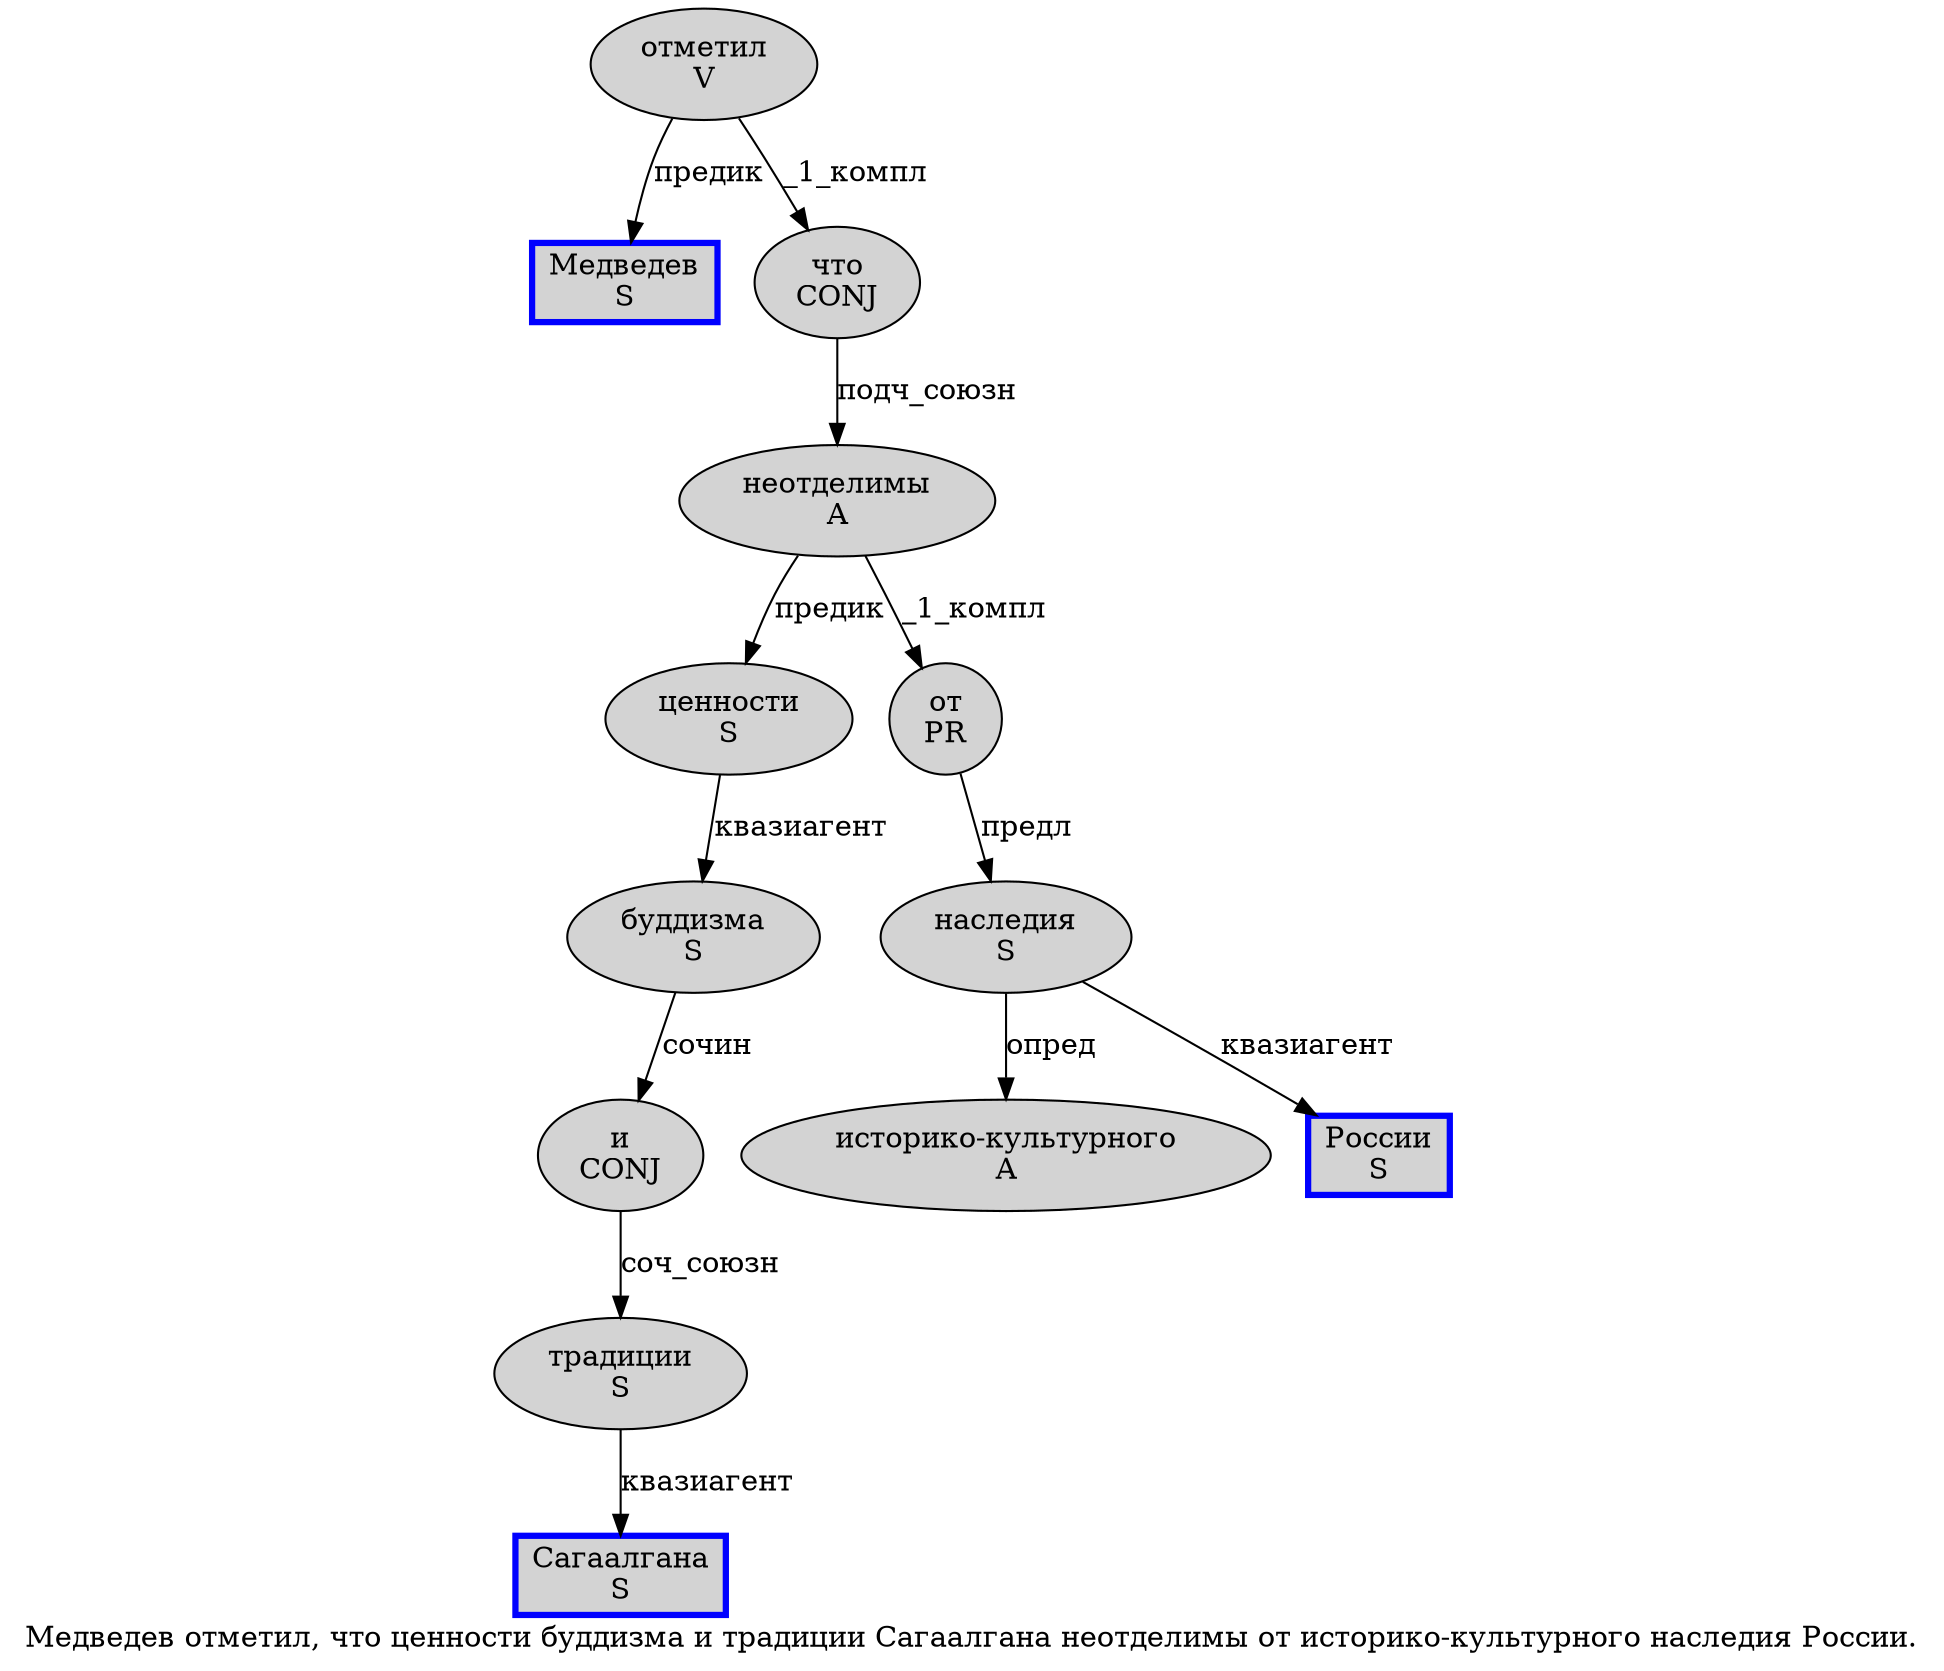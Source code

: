 digraph SENTENCE_1182 {
	graph [label="Медведев отметил, что ценности буддизма и традиции Сагаалгана неотделимы от историко-культурного наследия России."]
	node [style=filled]
		0 [label="Медведев
S" color=blue fillcolor=lightgray penwidth=3 shape=box]
		1 [label="отметил
V" color="" fillcolor=lightgray penwidth=1 shape=ellipse]
		3 [label="что
CONJ" color="" fillcolor=lightgray penwidth=1 shape=ellipse]
		4 [label="ценности
S" color="" fillcolor=lightgray penwidth=1 shape=ellipse]
		5 [label="буддизма
S" color="" fillcolor=lightgray penwidth=1 shape=ellipse]
		6 [label="и
CONJ" color="" fillcolor=lightgray penwidth=1 shape=ellipse]
		7 [label="традиции
S" color="" fillcolor=lightgray penwidth=1 shape=ellipse]
		8 [label="Сагаалгана
S" color=blue fillcolor=lightgray penwidth=3 shape=box]
		9 [label="неотделимы
A" color="" fillcolor=lightgray penwidth=1 shape=ellipse]
		10 [label="от
PR" color="" fillcolor=lightgray penwidth=1 shape=ellipse]
		11 [label="историко-культурного
A" color="" fillcolor=lightgray penwidth=1 shape=ellipse]
		12 [label="наследия
S" color="" fillcolor=lightgray penwidth=1 shape=ellipse]
		13 [label="России
S" color=blue fillcolor=lightgray penwidth=3 shape=box]
			5 -> 6 [label="сочин"]
			4 -> 5 [label="квазиагент"]
			6 -> 7 [label="соч_союзн"]
			7 -> 8 [label="квазиагент"]
			12 -> 11 [label="опред"]
			12 -> 13 [label="квазиагент"]
			10 -> 12 [label="предл"]
			1 -> 0 [label="предик"]
			1 -> 3 [label="_1_компл"]
			9 -> 4 [label="предик"]
			9 -> 10 [label="_1_компл"]
			3 -> 9 [label="подч_союзн"]
}